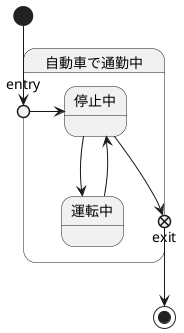 @startuml 入場点と退場点
state 自動車で通勤中{
state entry <<entryPoint>>
state exit <<exitPoint>>
entry -> 停止中
停止中-down-> 運転中
運転中-up-> 停止中
停止中-right-> exit
}
[*] --> entry
exit --> [*]
@enduml
